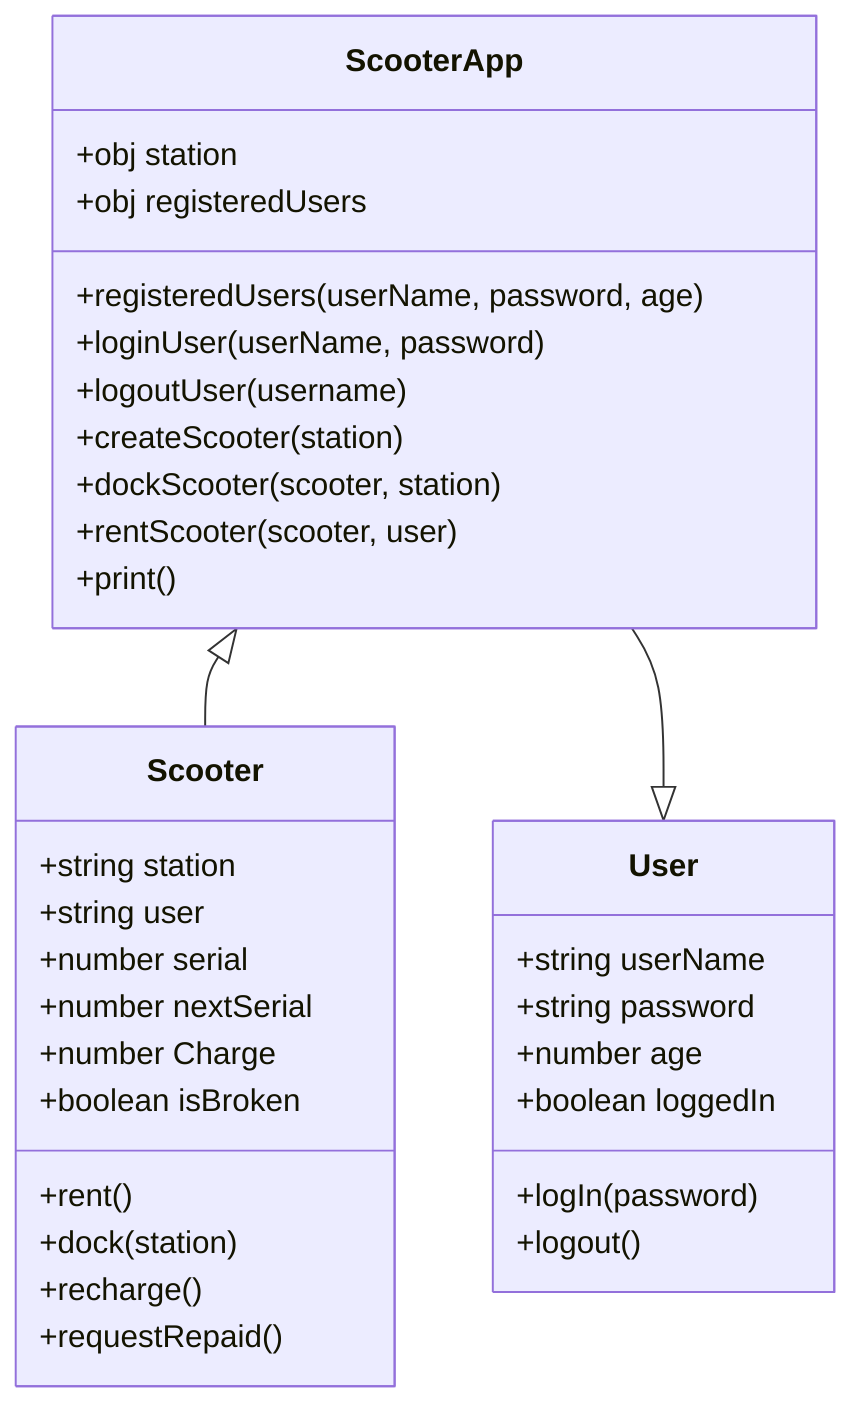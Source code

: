 classDiagram

ScooterApp <|-- Scooter
ScooterApp --|> User


class Scooter{
    +string station
    +string user
    +number serial
    +number nextSerial
    +number Charge
    +boolean isBroken
    +rent()
    +dock(station)
    +recharge()
    +requestRepaid()

}

class User{
    +string userName
    +string password
    +number age
    +boolean loggedIn
    +logIn(password)
    +logout()
}

class ScooterApp{
    +obj station
    +obj registeredUsers
    +registeredUsers(userName, password, age)
    +loginUser(userName, password)
    +logoutUser(username)
    +createScooter(station)
    +dockScooter(scooter, station)
    +rentScooter(scooter, user)
    +print()
}